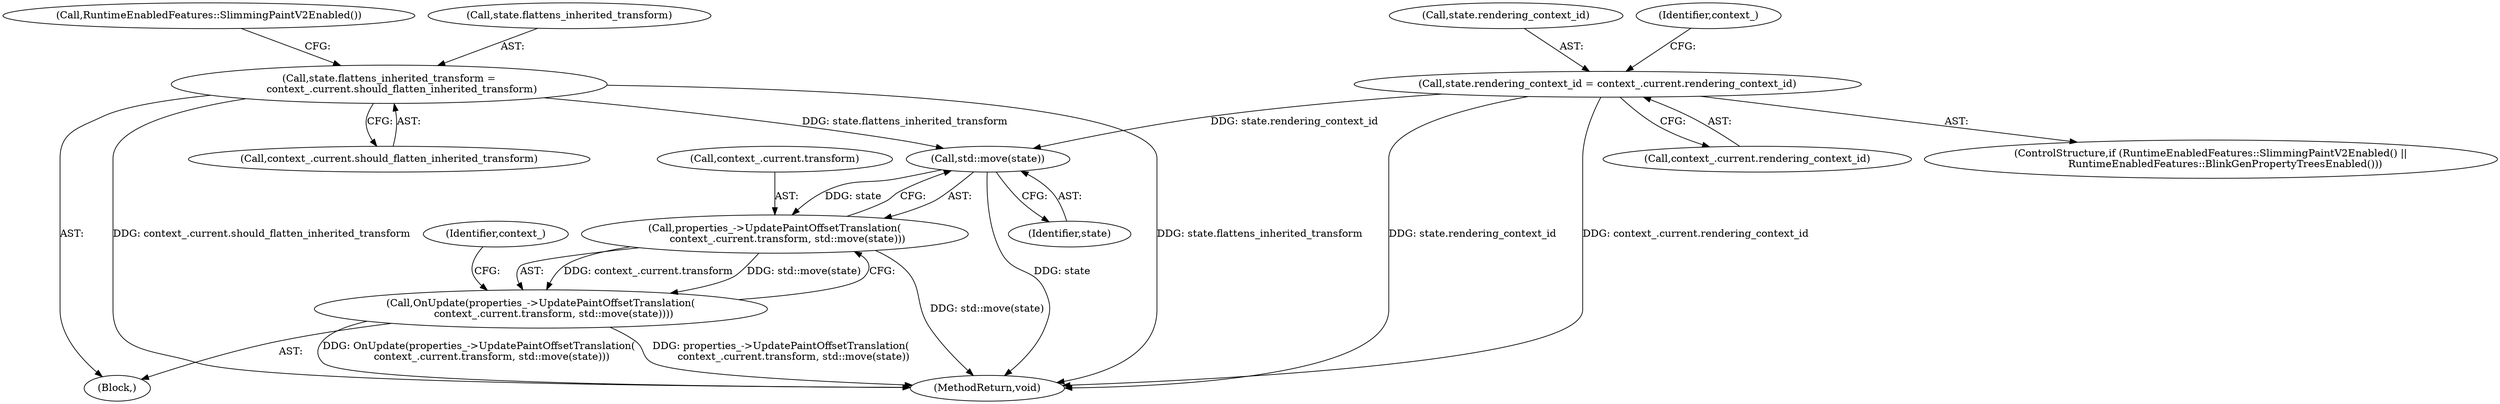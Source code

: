digraph "1_Chrome_f911e11e7f6b5c0d6f5ee694a9871de6619889f7_11@API" {
"1000141" [label="(Call,std::move(state))"];
"1000125" [label="(Call,state.rendering_context_id = context_.current.rendering_context_id)"];
"1000112" [label="(Call,state.flattens_inherited_transform =\n        context_.current.should_flatten_inherited_transform)"];
"1000135" [label="(Call,properties_->UpdatePaintOffsetTranslation(\n        context_.current.transform, std::move(state)))"];
"1000134" [label="(Call,OnUpdate(properties_->UpdatePaintOffsetTranslation(\n        context_.current.transform, std::move(state))))"];
"1000129" [label="(Call,context_.current.rendering_context_id)"];
"1000126" [label="(Call,state.rendering_context_id)"];
"1000123" [label="(Call,RuntimeEnabledFeatures::SlimmingPaintV2Enabled())"];
"1000134" [label="(Call,OnUpdate(properties_->UpdatePaintOffsetTranslation(\n        context_.current.transform, std::move(state))))"];
"1000121" [label="(ControlStructure,if (RuntimeEnabledFeatures::SlimmingPaintV2Enabled() ||\n         RuntimeEnabledFeatures::BlinkGenPropertyTreesEnabled()))"];
"1000135" [label="(Call,properties_->UpdatePaintOffsetTranslation(\n        context_.current.transform, std::move(state)))"];
"1000138" [label="(Identifier,context_)"];
"1000125" [label="(Call,state.rendering_context_id = context_.current.rendering_context_id)"];
"1000112" [label="(Call,state.flattens_inherited_transform =\n        context_.current.should_flatten_inherited_transform)"];
"1000142" [label="(Identifier,state)"];
"1000116" [label="(Call,context_.current.should_flatten_inherited_transform)"];
"1000107" [label="(Block,)"];
"1000136" [label="(Call,context_.current.transform)"];
"1000113" [label="(Call,state.flattens_inherited_transform)"];
"1000146" [label="(Identifier,context_)"];
"1000141" [label="(Call,std::move(state))"];
"1000171" [label="(MethodReturn,void)"];
"1000141" -> "1000135"  [label="AST: "];
"1000141" -> "1000142"  [label="CFG: "];
"1000142" -> "1000141"  [label="AST: "];
"1000135" -> "1000141"  [label="CFG: "];
"1000141" -> "1000171"  [label="DDG: state"];
"1000141" -> "1000135"  [label="DDG: state"];
"1000125" -> "1000141"  [label="DDG: state.rendering_context_id"];
"1000112" -> "1000141"  [label="DDG: state.flattens_inherited_transform"];
"1000125" -> "1000121"  [label="AST: "];
"1000125" -> "1000129"  [label="CFG: "];
"1000126" -> "1000125"  [label="AST: "];
"1000129" -> "1000125"  [label="AST: "];
"1000138" -> "1000125"  [label="CFG: "];
"1000125" -> "1000171"  [label="DDG: state.rendering_context_id"];
"1000125" -> "1000171"  [label="DDG: context_.current.rendering_context_id"];
"1000112" -> "1000107"  [label="AST: "];
"1000112" -> "1000116"  [label="CFG: "];
"1000113" -> "1000112"  [label="AST: "];
"1000116" -> "1000112"  [label="AST: "];
"1000123" -> "1000112"  [label="CFG: "];
"1000112" -> "1000171"  [label="DDG: state.flattens_inherited_transform"];
"1000112" -> "1000171"  [label="DDG: context_.current.should_flatten_inherited_transform"];
"1000135" -> "1000134"  [label="AST: "];
"1000136" -> "1000135"  [label="AST: "];
"1000134" -> "1000135"  [label="CFG: "];
"1000135" -> "1000171"  [label="DDG: std::move(state)"];
"1000135" -> "1000134"  [label="DDG: context_.current.transform"];
"1000135" -> "1000134"  [label="DDG: std::move(state)"];
"1000134" -> "1000107"  [label="AST: "];
"1000146" -> "1000134"  [label="CFG: "];
"1000134" -> "1000171"  [label="DDG: OnUpdate(properties_->UpdatePaintOffsetTranslation(\n        context_.current.transform, std::move(state)))"];
"1000134" -> "1000171"  [label="DDG: properties_->UpdatePaintOffsetTranslation(\n        context_.current.transform, std::move(state))"];
}
